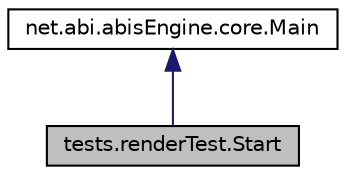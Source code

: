 digraph "tests.renderTest.Start"
{
 // LATEX_PDF_SIZE
  edge [fontname="Helvetica",fontsize="10",labelfontname="Helvetica",labelfontsize="10"];
  node [fontname="Helvetica",fontsize="10",shape=record];
  Node1 [label="tests.renderTest.Start",height=0.2,width=0.4,color="black", fillcolor="grey75", style="filled", fontcolor="black",tooltip=" "];
  Node2 -> Node1 [dir="back",color="midnightblue",fontsize="10",style="solid",fontname="Helvetica"];
  Node2 [label="net.abi.abisEngine.core.Main",height=0.2,width=0.4,color="black", fillcolor="white", style="filled",URL="$dc/d1a/classnet_1_1abi_1_1abis_engine_1_1core_1_1_main.html",tooltip=" "];
}
